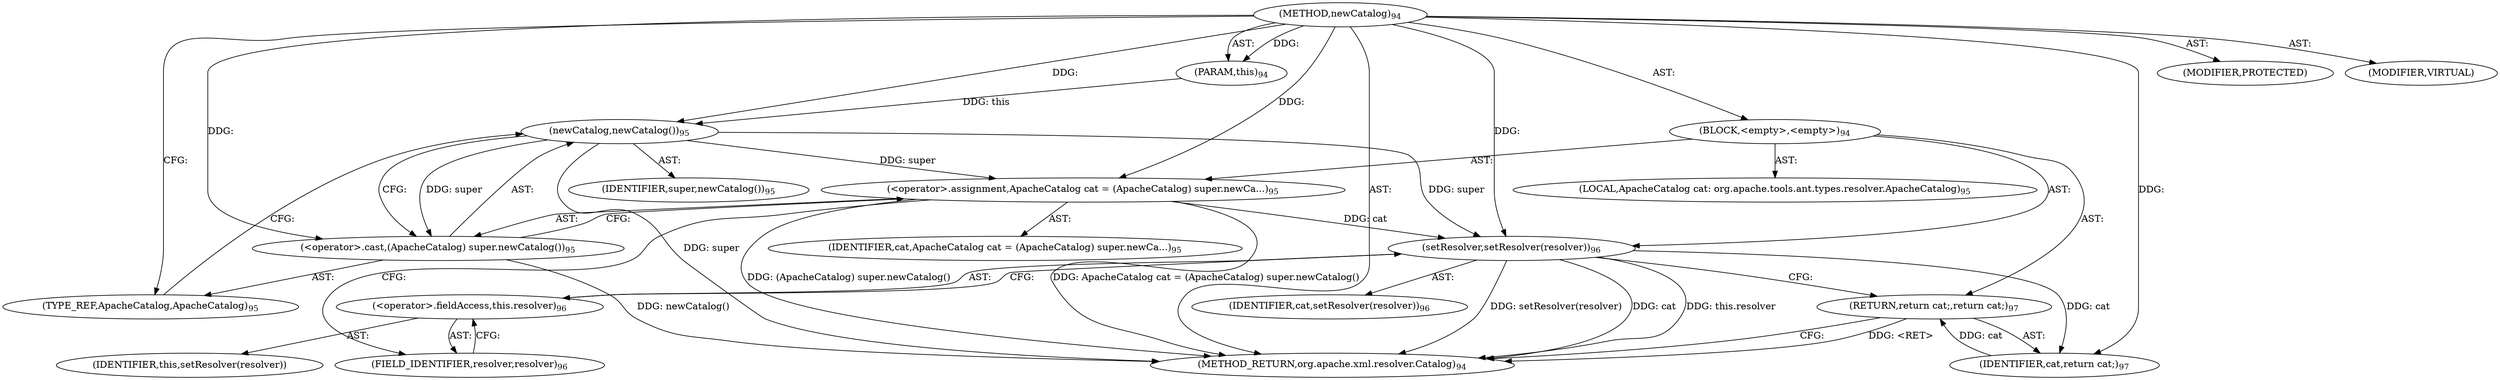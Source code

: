 digraph "newCatalog" {  
"111669149696" [label = <(METHOD,newCatalog)<SUB>94</SUB>> ]
"115964116994" [label = <(PARAM,this)<SUB>94</SUB>> ]
"25769803776" [label = <(BLOCK,&lt;empty&gt;,&lt;empty&gt;)<SUB>94</SUB>> ]
"94489280512" [label = <(LOCAL,ApacheCatalog cat: org.apache.tools.ant.types.resolver.ApacheCatalog)<SUB>95</SUB>> ]
"30064771072" [label = <(&lt;operator&gt;.assignment,ApacheCatalog cat = (ApacheCatalog) super.newCa...)<SUB>95</SUB>> ]
"68719476740" [label = <(IDENTIFIER,cat,ApacheCatalog cat = (ApacheCatalog) super.newCa...)<SUB>95</SUB>> ]
"30064771073" [label = <(&lt;operator&gt;.cast,(ApacheCatalog) super.newCatalog())<SUB>95</SUB>> ]
"180388626432" [label = <(TYPE_REF,ApacheCatalog,ApacheCatalog)<SUB>95</SUB>> ]
"30064771074" [label = <(newCatalog,newCatalog())<SUB>95</SUB>> ]
"68719476741" [label = <(IDENTIFIER,super,newCatalog())<SUB>95</SUB>> ]
"30064771075" [label = <(setResolver,setResolver(resolver))<SUB>96</SUB>> ]
"68719476742" [label = <(IDENTIFIER,cat,setResolver(resolver))<SUB>96</SUB>> ]
"30064771076" [label = <(&lt;operator&gt;.fieldAccess,this.resolver)<SUB>96</SUB>> ]
"68719476743" [label = <(IDENTIFIER,this,setResolver(resolver))> ]
"55834574848" [label = <(FIELD_IDENTIFIER,resolver,resolver)<SUB>96</SUB>> ]
"146028888064" [label = <(RETURN,return cat;,return cat;)<SUB>97</SUB>> ]
"68719476744" [label = <(IDENTIFIER,cat,return cat;)<SUB>97</SUB>> ]
"133143986177" [label = <(MODIFIER,PROTECTED)> ]
"133143986178" [label = <(MODIFIER,VIRTUAL)> ]
"128849018880" [label = <(METHOD_RETURN,org.apache.xml.resolver.Catalog)<SUB>94</SUB>> ]
  "111669149696" -> "115964116994"  [ label = "AST: "] 
  "111669149696" -> "25769803776"  [ label = "AST: "] 
  "111669149696" -> "133143986177"  [ label = "AST: "] 
  "111669149696" -> "133143986178"  [ label = "AST: "] 
  "111669149696" -> "128849018880"  [ label = "AST: "] 
  "25769803776" -> "94489280512"  [ label = "AST: "] 
  "25769803776" -> "30064771072"  [ label = "AST: "] 
  "25769803776" -> "30064771075"  [ label = "AST: "] 
  "25769803776" -> "146028888064"  [ label = "AST: "] 
  "30064771072" -> "68719476740"  [ label = "AST: "] 
  "30064771072" -> "30064771073"  [ label = "AST: "] 
  "30064771073" -> "180388626432"  [ label = "AST: "] 
  "30064771073" -> "30064771074"  [ label = "AST: "] 
  "30064771074" -> "68719476741"  [ label = "AST: "] 
  "30064771075" -> "68719476742"  [ label = "AST: "] 
  "30064771075" -> "30064771076"  [ label = "AST: "] 
  "30064771076" -> "68719476743"  [ label = "AST: "] 
  "30064771076" -> "55834574848"  [ label = "AST: "] 
  "146028888064" -> "68719476744"  [ label = "AST: "] 
  "30064771072" -> "55834574848"  [ label = "CFG: "] 
  "30064771075" -> "146028888064"  [ label = "CFG: "] 
  "146028888064" -> "128849018880"  [ label = "CFG: "] 
  "30064771073" -> "30064771072"  [ label = "CFG: "] 
  "30064771076" -> "30064771075"  [ label = "CFG: "] 
  "180388626432" -> "30064771074"  [ label = "CFG: "] 
  "30064771074" -> "30064771073"  [ label = "CFG: "] 
  "55834574848" -> "30064771076"  [ label = "CFG: "] 
  "111669149696" -> "180388626432"  [ label = "CFG: "] 
  "146028888064" -> "128849018880"  [ label = "DDG: &lt;RET&gt;"] 
  "30064771074" -> "128849018880"  [ label = "DDG: super"] 
  "30064771073" -> "128849018880"  [ label = "DDG: newCatalog()"] 
  "30064771072" -> "128849018880"  [ label = "DDG: (ApacheCatalog) super.newCatalog()"] 
  "30064771072" -> "128849018880"  [ label = "DDG: ApacheCatalog cat = (ApacheCatalog) super.newCatalog()"] 
  "30064771075" -> "128849018880"  [ label = "DDG: cat"] 
  "30064771075" -> "128849018880"  [ label = "DDG: this.resolver"] 
  "30064771075" -> "128849018880"  [ label = "DDG: setResolver(resolver)"] 
  "111669149696" -> "115964116994"  [ label = "DDG: "] 
  "111669149696" -> "30064771072"  [ label = "DDG: "] 
  "30064771074" -> "30064771072"  [ label = "DDG: super"] 
  "68719476744" -> "146028888064"  [ label = "DDG: cat"] 
  "30064771072" -> "30064771075"  [ label = "DDG: cat"] 
  "111669149696" -> "30064771075"  [ label = "DDG: "] 
  "30064771074" -> "30064771075"  [ label = "DDG: super"] 
  "30064771075" -> "68719476744"  [ label = "DDG: cat"] 
  "111669149696" -> "68719476744"  [ label = "DDG: "] 
  "111669149696" -> "30064771073"  [ label = "DDG: "] 
  "30064771074" -> "30064771073"  [ label = "DDG: super"] 
  "115964116994" -> "30064771074"  [ label = "DDG: this"] 
  "111669149696" -> "30064771074"  [ label = "DDG: "] 
}
